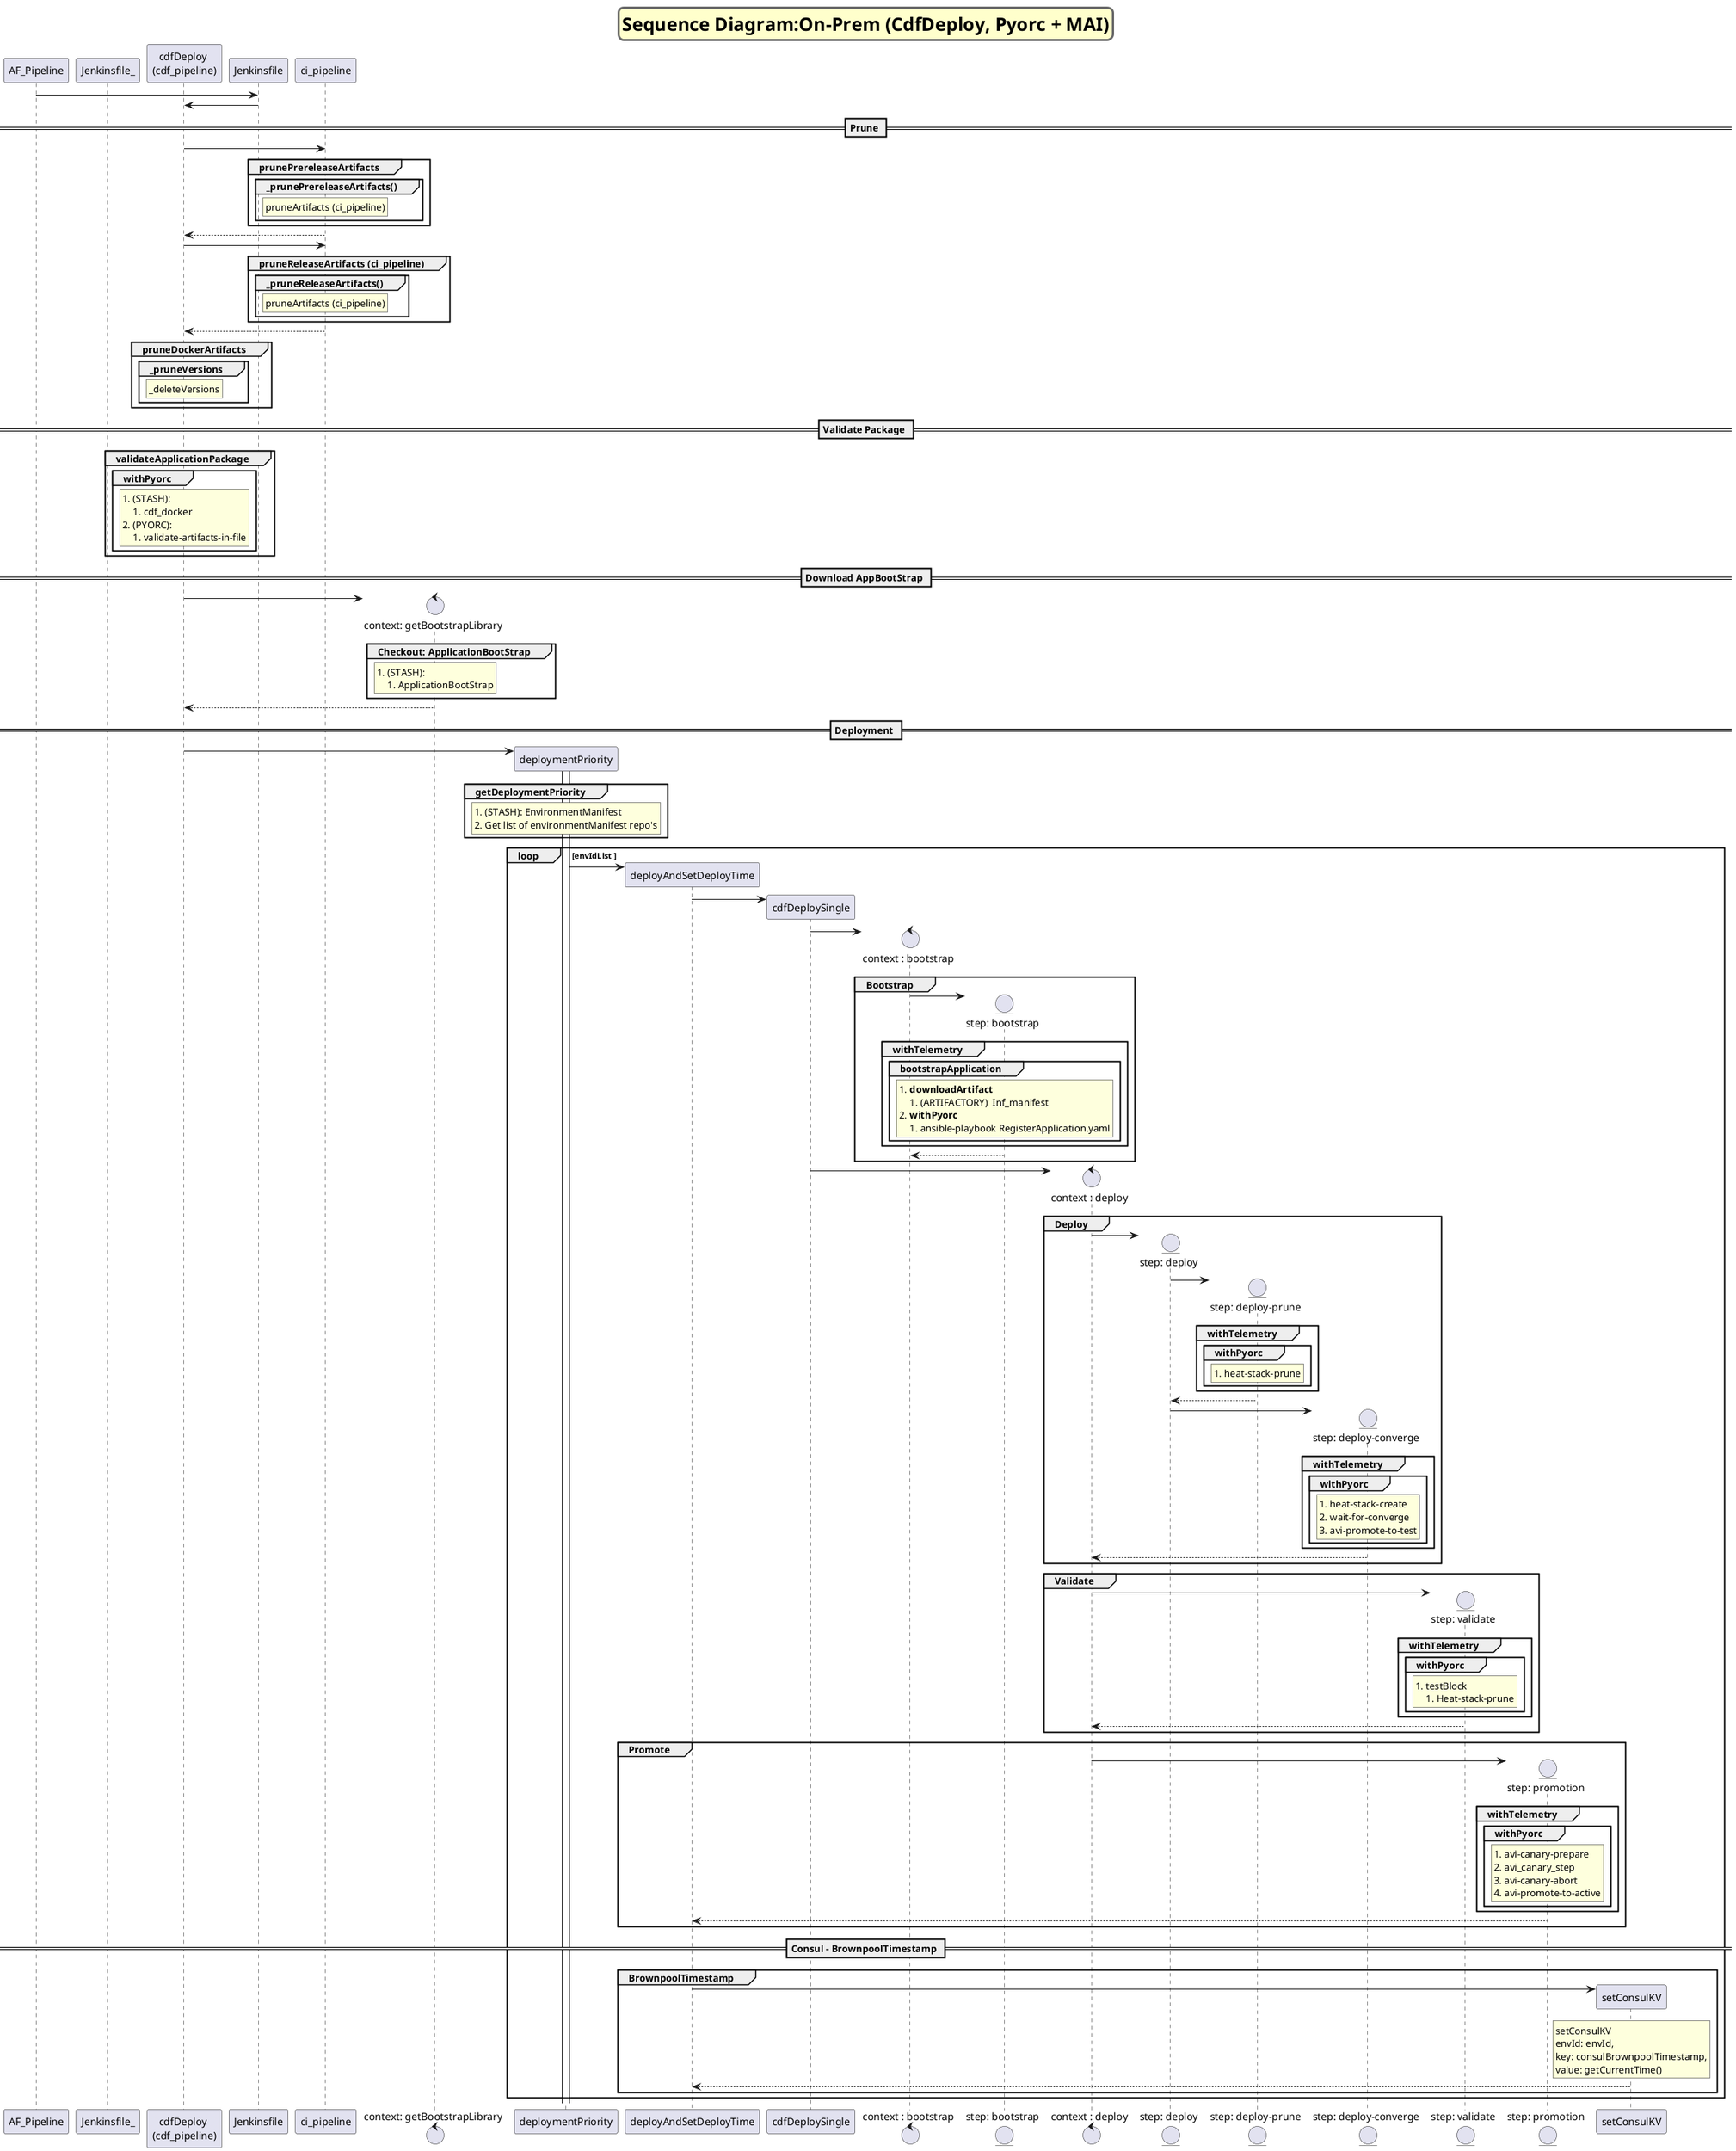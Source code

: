 ' sequence objects : https://www.geeksforgeeks.org/unified-modeling-language-uml-sequence-diagrams/
' sequence planuml : http://plantuml.com/sequence-diagram
' object types     : http://www.cs.sjsu.edu/~pearce/modules/lectures/ooa/analysis/ecb.htm

@startuml
skinparam titleBorderRoundCorner 15
skinparam titleBorderThickness 3
skinparam titleBorderColor DimGray
skinparam titleBackgroundColor business
skinparam titleFontSize 25

title Sequence Diagram:On-Prem (CdfDeploy, Pyorc + MAI)

participant AF_Pipeline
participant Jenkinsfile_
participant "cdfDeploy \n(cdf_pipeline)" as cdfdp

AF_Pipeline -> Jenkinsfile
Jenkinsfile -> cdfdp

'-----------------------------
== Prune ==
cdfdp -> ci_pipeline
    group prunePrereleaseArtifacts
        group _prunePrereleaseArtifacts()
            rnote over ci_pipeline 
                pruneArtifacts (ci_pipeline)
            end note
        end
    end
cdfdp <-- ci_pipeline

'------------------------------

cdfdp -> ci_pipeline
    group pruneReleaseArtifacts (ci_pipeline)
        group _pruneReleaseArtifacts()
            rnote over ci_pipeline
                pruneArtifacts (ci_pipeline)
            end note
        end
    end
cdfdp <-- ci_pipeline

'------------------------------

group pruneDockerArtifacts
    group _pruneVersions
        rnote over cdfdp
           _deleteVersions
        end note
    end
end

'-----------------------------
== Validate Package ==

group validateApplicationPackage
    group withPyorc
        rnote over cdfdp
            # (STASH):
            ## cdf_docker
            # (PYORC):
            ## validate-artifacts-in-file
        end note
    end
end

== Download AppBootStrap ==

create control "context: getBootstrapLibrary" as checkout_abs
cdfdp -> checkout_abs
    group Checkout: ApplicationBootStrap
            rnote over checkout_abs
                # (STASH):
                ## ApplicationBootStrap
            end note
    end
cdfdp <-- checkout_abs

== Deployment ==

create "deploymentPriority" as dp
cdfdp -> dp
activate dp
    group getDeploymentPriority
            rnote over dp
                # (STASH): EnvironmentManifest
                # Get list of environmentManifest repo's
            end note
    end

'---------- Start 'deploymentPriority' Loop ---------
loop <b>envIdList </b>

create deployAndSetDeployTime as dasdt
dp -> dasdt

create cdfDeploySingle as cdfdps
dasdt -> cdfdps

'---------- Bootstrap ---------


create control "context : bootstrap" as cbts
cdfdps -> cbts

group Bootstrap
    create entity "step: bootstrap" as sbts
    cbts -> sbts
        group withTelemetry
            group bootstrapApplication
                rnote over sbts
                    # <b>downloadArtifact</b>
                    ## (ARTIFACTORY)  Inf_manifest
                    # <b>withPyorc </b>
                    ## ansible-playbook RegisterApplication.yaml
                end note
            end 
        end
    cbts <-- sbts
end
'---------- Deploy ---------
create control "context : deploy" as cdeploy
cdfdps -> cdeploy

group Deploy
    create entity "step: deploy" as sdeploy
    cdeploy -> sdeploy
    
    create entity "step: deploy-prune" as sdprune
    sdeploy -> sdprune
        group withTelemetry
            group withPyorc        
                rnote over sdprune
                    # heat-stack-prune
                end note        
            end
        end
    sdeploy <-- sdprune
    
    create entity "step: deploy-converge" as sdconverge
    sdeploy -> sdconverge
        group withTelemetry
                group withPyorc        
                    rnote over sdconverge
                        # heat-stack-create
                        # wait-for-converge
                        # avi-promote-to-test
                    end note        
                end
        end
    cdeploy <-- sdconverge
end

'---------- Validate ---------
create entity "step: validate" as svalidate
group Validate
    cdeploy -> svalidate
    group withTelemetry
        group withPyorc        
            rnote over svalidate
                # testBlock
                ## Heat-stack-prune
            end note        
        end
    end
    cdeploy <-- svalidate 
end

'---------- Promote ---------
create entity "step: promotion" as spromote
group Promote
    cdeploy -> spromote
    group withTelemetry
        group withPyorc        
            rnote over spromote
                # avi-canary-prepare
                # avi_canary_step
                # avi-canary-abort
                # avi-promote-to-active   
            end note        
        end
    end
    dasdt <-- spromote
end
'---------- Consul Pool Timestamp Update ---------
== Consul - BrownpoolTimestamp ==
create setConsulKV as sckv
group BrownpoolTimestamp
    dasdt -> sckv            
        rnote over sckv
            setConsulKV
            envId: envId,
            key: consulBrownpoolTimestamp,
            value: getCurrentTime()
        end note        
    dasdt <-- sckv
end

'---------- End 'deploymentPriority' Loop ---------
end

@enduml

